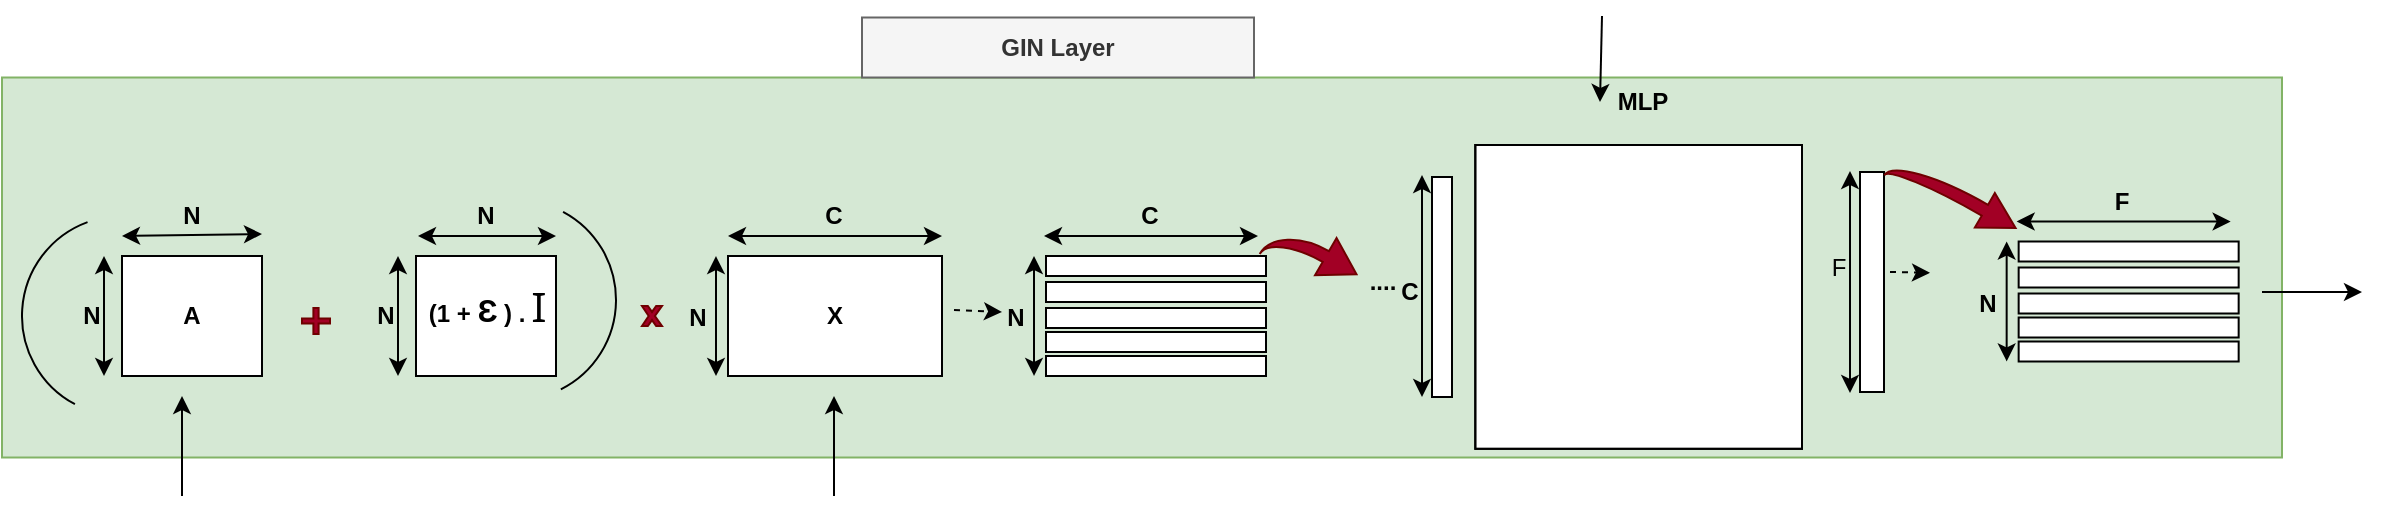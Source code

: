 <mxfile version="24.7.12">
  <diagram name="Page-1" id="WJgf06Pms1JpyzzCzn3s">
    <mxGraphModel dx="1257" dy="620" grid="1" gridSize="10" guides="1" tooltips="1" connect="1" arrows="1" fold="1" page="1" pageScale="1" pageWidth="850" pageHeight="1100" math="0" shadow="0">
      <root>
        <mxCell id="0" />
        <mxCell id="1" parent="0" />
        <mxCell id="GN1TAPZdaTHv4xHgaOf5-1" value="" style="rounded=0;whiteSpace=wrap;html=1;fillColor=#d5e8d4;strokeColor=#82b366;" vertex="1" parent="1">
          <mxGeometry x="40" y="100.75" width="1140" height="190" as="geometry" />
        </mxCell>
        <mxCell id="GN1TAPZdaTHv4xHgaOf5-7" value="" style="endArrow=classic;startArrow=classic;html=1;rounded=0;" edge="1" parent="1">
          <mxGeometry width="50" height="50" relative="1" as="geometry">
            <mxPoint x="248" y="180" as="sourcePoint" />
            <mxPoint x="317" y="180" as="targetPoint" />
          </mxGeometry>
        </mxCell>
        <mxCell id="GN1TAPZdaTHv4xHgaOf5-8" value="&lt;b&gt;N&lt;/b&gt;" style="text;html=1;align=center;verticalAlign=middle;whiteSpace=wrap;rounded=0;" vertex="1" parent="1">
          <mxGeometry x="267" y="160" width="30" height="20" as="geometry" />
        </mxCell>
        <mxCell id="GN1TAPZdaTHv4xHgaOf5-9" value="&lt;b&gt;N&lt;/b&gt;" style="text;html=1;align=center;verticalAlign=middle;whiteSpace=wrap;rounded=0;" vertex="1" parent="1">
          <mxGeometry x="217" y="210" width="30" height="20" as="geometry" />
        </mxCell>
        <mxCell id="GN1TAPZdaTHv4xHgaOf5-10" value="" style="endArrow=classic;startArrow=classic;html=1;rounded=0;" edge="1" parent="1">
          <mxGeometry width="50" height="50" relative="1" as="geometry">
            <mxPoint x="238" y="190" as="sourcePoint" />
            <mxPoint x="238" y="250" as="targetPoint" />
          </mxGeometry>
        </mxCell>
        <mxCell id="GN1TAPZdaTHv4xHgaOf5-11" value="" style="rounded=0;whiteSpace=wrap;html=1;" vertex="1" parent="1">
          <mxGeometry x="247" y="190" width="70" height="60" as="geometry" />
        </mxCell>
        <mxCell id="GN1TAPZdaTHv4xHgaOf5-12" value="" style="endArrow=classic;startArrow=classic;html=1;rounded=0;" edge="1" parent="1">
          <mxGeometry width="50" height="50" relative="1" as="geometry">
            <mxPoint x="403" y="180" as="sourcePoint" />
            <mxPoint x="510" y="180" as="targetPoint" />
          </mxGeometry>
        </mxCell>
        <mxCell id="GN1TAPZdaTHv4xHgaOf5-13" value="&lt;b&gt;C&lt;/b&gt;" style="text;html=1;align=center;verticalAlign=middle;whiteSpace=wrap;rounded=0;" vertex="1" parent="1">
          <mxGeometry x="441" y="160" width="30" height="20" as="geometry" />
        </mxCell>
        <mxCell id="GN1TAPZdaTHv4xHgaOf5-14" value="&lt;b&gt;X&lt;/b&gt;" style="rounded=0;whiteSpace=wrap;html=1;" vertex="1" parent="1">
          <mxGeometry x="403" y="190" width="107" height="60" as="geometry" />
        </mxCell>
        <mxCell id="GN1TAPZdaTHv4xHgaOf5-15" value="&lt;b&gt;N&lt;/b&gt;" style="text;html=1;align=center;verticalAlign=middle;whiteSpace=wrap;rounded=0;" vertex="1" parent="1">
          <mxGeometry x="373" y="211" width="30" height="20" as="geometry" />
        </mxCell>
        <mxCell id="GN1TAPZdaTHv4xHgaOf5-16" value="" style="endArrow=classic;startArrow=classic;html=1;rounded=0;" edge="1" parent="1">
          <mxGeometry width="50" height="50" relative="1" as="geometry">
            <mxPoint x="397" y="190.06" as="sourcePoint" />
            <mxPoint x="397" y="250" as="targetPoint" />
          </mxGeometry>
        </mxCell>
        <mxCell id="GN1TAPZdaTHv4xHgaOf5-18" value="" style="verticalLabelPosition=bottom;verticalAlign=top;html=1;shape=mxgraph.basic.x;fillColor=#a20025;fontColor=#ffffff;strokeColor=#6F0000;" vertex="1" parent="1">
          <mxGeometry x="360" y="215" width="10" height="10" as="geometry" />
        </mxCell>
        <mxCell id="GN1TAPZdaTHv4xHgaOf5-24" value="&lt;b&gt;GIN Layer&lt;/b&gt;" style="text;html=1;align=center;verticalAlign=middle;whiteSpace=wrap;rounded=0;fillColor=#f5f5f5;fontColor=#333333;strokeColor=#666666;" vertex="1" parent="1">
          <mxGeometry x="470" y="70.75" width="196" height="30" as="geometry" />
        </mxCell>
        <mxCell id="GN1TAPZdaTHv4xHgaOf5-29" value="" style="endArrow=classic;html=1;rounded=0;dashed=1;" edge="1" parent="1">
          <mxGeometry width="50" height="50" relative="1" as="geometry">
            <mxPoint x="516" y="217" as="sourcePoint" />
            <mxPoint x="540" y="218" as="targetPoint" />
          </mxGeometry>
        </mxCell>
        <mxCell id="GN1TAPZdaTHv4xHgaOf5-30" value="" style="shape=cross;whiteSpace=wrap;html=1;strokeColor=#6F0000;align=center;verticalAlign=top;fontFamily=Helvetica;fontSize=12;fontColor=#ffffff;fillColor=#a20025;" vertex="1" parent="1">
          <mxGeometry x="190" y="216" width="14" height="13" as="geometry" />
        </mxCell>
        <mxCell id="GN1TAPZdaTHv4xHgaOf5-31" value="" style="endArrow=classic;startArrow=classic;html=1;rounded=0;entryX=0.75;entryY=1;entryDx=0;entryDy=0;" edge="1" parent="1">
          <mxGeometry width="50" height="50" relative="1" as="geometry">
            <mxPoint x="100" y="180" as="sourcePoint" />
            <mxPoint x="169.5" y="179" as="targetPoint" />
            <Array as="points">
              <mxPoint x="170" y="179" />
            </Array>
          </mxGeometry>
        </mxCell>
        <mxCell id="GN1TAPZdaTHv4xHgaOf5-32" value="&lt;b&gt;N&lt;/b&gt;" style="text;html=1;align=center;verticalAlign=middle;whiteSpace=wrap;rounded=0;" vertex="1" parent="1">
          <mxGeometry x="120" y="160" width="30" height="20" as="geometry" />
        </mxCell>
        <mxCell id="GN1TAPZdaTHv4xHgaOf5-33" value="&lt;b&gt;N&lt;/b&gt;" style="text;html=1;align=center;verticalAlign=middle;whiteSpace=wrap;rounded=0;" vertex="1" parent="1">
          <mxGeometry x="70" y="210" width="30" height="20" as="geometry" />
        </mxCell>
        <mxCell id="GN1TAPZdaTHv4xHgaOf5-34" value="" style="endArrow=classic;startArrow=classic;html=1;rounded=0;" edge="1" parent="1">
          <mxGeometry width="50" height="50" relative="1" as="geometry">
            <mxPoint x="91" y="190" as="sourcePoint" />
            <mxPoint x="91" y="250" as="targetPoint" />
          </mxGeometry>
        </mxCell>
        <mxCell id="GN1TAPZdaTHv4xHgaOf5-35" value="&lt;b&gt;A&lt;/b&gt;" style="rounded=0;whiteSpace=wrap;html=1;" vertex="1" parent="1">
          <mxGeometry x="100" y="190" width="70" height="60" as="geometry" />
        </mxCell>
        <mxCell id="GN1TAPZdaTHv4xHgaOf5-36" value="" style="endArrow=classic;html=1;rounded=0;entryX=0;entryY=0.75;entryDx=0;entryDy=0;" edge="1" parent="1">
          <mxGeometry width="50" height="50" relative="1" as="geometry">
            <mxPoint x="130" y="310" as="sourcePoint" />
            <mxPoint x="130" y="260" as="targetPoint" />
          </mxGeometry>
        </mxCell>
        <mxCell id="GN1TAPZdaTHv4xHgaOf5-39" value="" style="verticalLabelPosition=bottom;verticalAlign=top;html=1;shape=mxgraph.basic.arc;startAngle=0.578;endAngle=0.944;" vertex="1" parent="1">
          <mxGeometry x="50" y="170" width="100" height="100" as="geometry" />
        </mxCell>
        <mxCell id="GN1TAPZdaTHv4xHgaOf5-40" value="" style="verticalLabelPosition=bottom;verticalAlign=top;html=1;shape=mxgraph.basic.arc;startAngle=0.578;endAngle=0.926;rotation=-180;" vertex="1" parent="1">
          <mxGeometry x="247" y="162" width="100" height="100" as="geometry" />
        </mxCell>
        <mxCell id="GN1TAPZdaTHv4xHgaOf5-41" value="&lt;b&gt;(1 +&amp;nbsp;&lt;/b&gt;&lt;a style=&quot;text-decoration-line: none; background: none rgb(255, 255, 255); border-radius: 2px; overflow-wrap: break-word; font-family: sans-serif; font-size: 16px; text-align: start; text-wrap: wrap;&quot; title=&quot;Latin epsilon&quot; href=&quot;https://en.wikipedia.org/wiki/Latin_epsilon&quot;&gt;&lt;b&gt;&lt;font color=&quot;#000000&quot;&gt;Ɛ&lt;/font&gt;&lt;/b&gt;&lt;/a&gt;&lt;b&gt;&amp;nbsp;) .&amp;nbsp;&lt;/b&gt;&lt;h3 class=&quot;LC20lb MBeuO DKV0Md&quot; style=&quot;font-weight: 400; margin: 18px 0px 3px; padding: 5px 0px 0px; font-size: 20px; line-height: 1.3; display: inline-block;&quot;&gt;&lt;font color=&quot;#000000&quot;&gt;Ɪ&lt;/font&gt;&lt;/h3&gt;" style="text;html=1;align=center;verticalAlign=middle;resizable=0;points=[];autosize=1;strokeColor=none;fillColor=none;" vertex="1" parent="1">
          <mxGeometry x="237" y="170" width="90" height="70" as="geometry" />
        </mxCell>
        <mxCell id="GN1TAPZdaTHv4xHgaOf5-45" value="" style="rounded=0;whiteSpace=wrap;html=1;" vertex="1" parent="1">
          <mxGeometry x="562" y="190" width="110" height="10" as="geometry" />
        </mxCell>
        <mxCell id="GN1TAPZdaTHv4xHgaOf5-46" value="" style="rounded=0;whiteSpace=wrap;html=1;" vertex="1" parent="1">
          <mxGeometry x="562" y="203" width="110" height="10" as="geometry" />
        </mxCell>
        <mxCell id="GN1TAPZdaTHv4xHgaOf5-47" value="" style="rounded=0;whiteSpace=wrap;html=1;" vertex="1" parent="1">
          <mxGeometry x="562" y="216" width="110" height="10" as="geometry" />
        </mxCell>
        <mxCell id="GN1TAPZdaTHv4xHgaOf5-48" value="" style="rounded=0;whiteSpace=wrap;html=1;" vertex="1" parent="1">
          <mxGeometry x="562" y="228" width="110" height="10" as="geometry" />
        </mxCell>
        <mxCell id="GN1TAPZdaTHv4xHgaOf5-49" value="" style="rounded=0;whiteSpace=wrap;html=1;" vertex="1" parent="1">
          <mxGeometry x="562" y="240" width="110" height="10" as="geometry" />
        </mxCell>
        <mxCell id="GN1TAPZdaTHv4xHgaOf5-50" value="&lt;b&gt;N&lt;/b&gt;" style="text;html=1;align=center;verticalAlign=middle;whiteSpace=wrap;rounded=0;" vertex="1" parent="1">
          <mxGeometry x="532" y="210.94" width="30" height="20" as="geometry" />
        </mxCell>
        <mxCell id="GN1TAPZdaTHv4xHgaOf5-51" value="" style="endArrow=classic;startArrow=classic;html=1;rounded=0;" edge="1" parent="1">
          <mxGeometry width="50" height="50" relative="1" as="geometry">
            <mxPoint x="556" y="190" as="sourcePoint" />
            <mxPoint x="556" y="249.94" as="targetPoint" />
          </mxGeometry>
        </mxCell>
        <mxCell id="GN1TAPZdaTHv4xHgaOf5-52" value="" style="endArrow=classic;startArrow=classic;html=1;rounded=0;" edge="1" parent="1">
          <mxGeometry width="50" height="50" relative="1" as="geometry">
            <mxPoint x="561" y="180" as="sourcePoint" />
            <mxPoint x="668" y="180" as="targetPoint" />
          </mxGeometry>
        </mxCell>
        <mxCell id="GN1TAPZdaTHv4xHgaOf5-53" value="&lt;b&gt;C&lt;/b&gt;" style="text;html=1;align=center;verticalAlign=middle;whiteSpace=wrap;rounded=0;" vertex="1" parent="1">
          <mxGeometry x="599" y="160" width="30" height="20" as="geometry" />
        </mxCell>
        <mxCell id="GN1TAPZdaTHv4xHgaOf5-58" value="" style="rounded=0;whiteSpace=wrap;html=1;rotation=90;" vertex="1" parent="1">
          <mxGeometry x="705" y="200.5" width="110" height="10" as="geometry" />
        </mxCell>
        <mxCell id="GN1TAPZdaTHv4xHgaOf5-60" value="" style="endArrow=classic;startArrow=classic;html=1;rounded=0;" edge="1" parent="1">
          <mxGeometry width="50" height="50" relative="1" as="geometry">
            <mxPoint x="750" y="149.5" as="sourcePoint" />
            <mxPoint x="750" y="260.5" as="targetPoint" />
          </mxGeometry>
        </mxCell>
        <mxCell id="GN1TAPZdaTHv4xHgaOf5-61" value="&lt;b&gt;C&lt;/b&gt;" style="text;html=1;align=center;verticalAlign=middle;whiteSpace=wrap;rounded=0;" vertex="1" parent="1">
          <mxGeometry x="729" y="198" width="30" height="20" as="geometry" />
        </mxCell>
        <mxCell id="GN1TAPZdaTHv4xHgaOf5-62" value="&lt;b&gt;....&lt;/b&gt;" style="text;html=1;align=center;verticalAlign=middle;resizable=0;points=[];autosize=1;strokeColor=none;fillColor=none;" vertex="1" parent="1">
          <mxGeometry x="710" y="188" width="40" height="30" as="geometry" />
        </mxCell>
        <mxCell id="GN1TAPZdaTHv4xHgaOf5-63" value="" style="endArrow=classic;html=1;rounded=0;entryX=0;entryY=0.75;entryDx=0;entryDy=0;" edge="1" parent="1">
          <mxGeometry width="50" height="50" relative="1" as="geometry">
            <mxPoint x="456" y="310" as="sourcePoint" />
            <mxPoint x="456" y="260" as="targetPoint" />
          </mxGeometry>
        </mxCell>
        <mxCell id="GN1TAPZdaTHv4xHgaOf5-64" value="" style="html=1;shadow=0;dashed=0;align=center;verticalAlign=middle;shape=mxgraph.arrows2.jumpInArrow;dy=3.11;dx=17.73;arrowHead=21.52;rotation=30;fillColor=#a20025;fontColor=#ffffff;strokeColor=#6F0000;" vertex="1" parent="1">
          <mxGeometry x="672.23" y="176.32" width="47.01" height="26.16" as="geometry" />
        </mxCell>
        <mxCell id="GN1TAPZdaTHv4xHgaOf5-65" value="&lt;b&gt;MLP&lt;/b&gt;" style="text;html=1;align=center;verticalAlign=middle;resizable=0;points=[];autosize=1;strokeColor=none;fillColor=none;" vertex="1" parent="1">
          <mxGeometry x="835" y="98" width="50" height="30" as="geometry" />
        </mxCell>
        <mxCell id="GN1TAPZdaTHv4xHgaOf5-66" value="" style="endArrow=classic;html=1;rounded=0;entryX=0;entryY=1;entryDx=0;entryDy=0;dashed=1;" edge="1" parent="1">
          <mxGeometry width="50" height="50" relative="1" as="geometry">
            <mxPoint x="984" y="198" as="sourcePoint" />
            <mxPoint x="1004.0" y="198.4" as="targetPoint" />
          </mxGeometry>
        </mxCell>
        <mxCell id="GN1TAPZdaTHv4xHgaOf5-79" value="" style="rounded=0;whiteSpace=wrap;html=1;rotation=90;" vertex="1" parent="1">
          <mxGeometry x="920" y="197" width="110" height="12" as="geometry" />
        </mxCell>
        <mxCell id="GN1TAPZdaTHv4xHgaOf5-80" value="" style="endArrow=classic;startArrow=classic;html=1;rounded=0;" edge="1" parent="1">
          <mxGeometry width="50" height="50" relative="1" as="geometry">
            <mxPoint x="964" y="147.5" as="sourcePoint" />
            <mxPoint x="964" y="258.5" as="targetPoint" />
          </mxGeometry>
        </mxCell>
        <mxCell id="GN1TAPZdaTHv4xHgaOf5-82" value="" style="html=1;shadow=0;dashed=0;align=center;verticalAlign=middle;shape=mxgraph.arrows2.jumpInArrow;dy=3.11;dx=17.73;arrowHead=21.52;rotation=30;fillColor=#a20025;fontColor=#ffffff;strokeColor=#6F0000;" vertex="1" parent="1">
          <mxGeometry x="981.47" y="148.5" width="70" height="20" as="geometry" />
        </mxCell>
        <mxCell id="GN1TAPZdaTHv4xHgaOf5-84" value="F" style="text;html=1;align=center;verticalAlign=middle;resizable=0;points=[];autosize=1;strokeColor=none;fillColor=none;" vertex="1" parent="1">
          <mxGeometry x="943.33" y="180.75" width="30" height="30" as="geometry" />
        </mxCell>
        <mxCell id="GN1TAPZdaTHv4xHgaOf5-85" value="" style="rounded=0;whiteSpace=wrap;html=1;" vertex="1" parent="1">
          <mxGeometry x="1048.33" y="182.75" width="110" height="10" as="geometry" />
        </mxCell>
        <mxCell id="GN1TAPZdaTHv4xHgaOf5-86" value="" style="rounded=0;whiteSpace=wrap;html=1;" vertex="1" parent="1">
          <mxGeometry x="1048.33" y="195.75" width="110" height="10" as="geometry" />
        </mxCell>
        <mxCell id="GN1TAPZdaTHv4xHgaOf5-87" value="" style="rounded=0;whiteSpace=wrap;html=1;" vertex="1" parent="1">
          <mxGeometry x="1048.33" y="208.75" width="110" height="10" as="geometry" />
        </mxCell>
        <mxCell id="GN1TAPZdaTHv4xHgaOf5-88" value="" style="rounded=0;whiteSpace=wrap;html=1;" vertex="1" parent="1">
          <mxGeometry x="1048.33" y="220.75" width="110" height="10" as="geometry" />
        </mxCell>
        <mxCell id="GN1TAPZdaTHv4xHgaOf5-89" value="" style="rounded=0;whiteSpace=wrap;html=1;" vertex="1" parent="1">
          <mxGeometry x="1048.33" y="232.75" width="110" height="10" as="geometry" />
        </mxCell>
        <mxCell id="GN1TAPZdaTHv4xHgaOf5-90" value="&lt;b&gt;N&lt;/b&gt;" style="text;html=1;align=center;verticalAlign=middle;whiteSpace=wrap;rounded=0;" vertex="1" parent="1">
          <mxGeometry x="1018.33" y="203.69" width="30" height="20" as="geometry" />
        </mxCell>
        <mxCell id="GN1TAPZdaTHv4xHgaOf5-91" value="" style="endArrow=classic;startArrow=classic;html=1;rounded=0;" edge="1" parent="1">
          <mxGeometry width="50" height="50" relative="1" as="geometry">
            <mxPoint x="1042.33" y="182.75" as="sourcePoint" />
            <mxPoint x="1042.33" y="242.69" as="targetPoint" />
          </mxGeometry>
        </mxCell>
        <mxCell id="GN1TAPZdaTHv4xHgaOf5-92" value="" style="endArrow=classic;startArrow=classic;html=1;rounded=0;" edge="1" parent="1">
          <mxGeometry width="50" height="50" relative="1" as="geometry">
            <mxPoint x="1047.33" y="172.75" as="sourcePoint" />
            <mxPoint x="1154.33" y="172.75" as="targetPoint" />
          </mxGeometry>
        </mxCell>
        <mxCell id="GN1TAPZdaTHv4xHgaOf5-93" value="&lt;b&gt;F&lt;/b&gt;" style="text;html=1;align=center;verticalAlign=middle;whiteSpace=wrap;rounded=0;" vertex="1" parent="1">
          <mxGeometry x="1085.33" y="152.75" width="30" height="20" as="geometry" />
        </mxCell>
        <mxCell id="GN1TAPZdaTHv4xHgaOf5-95" value="" style="endArrow=classic;html=1;rounded=0;entryX=0.32;entryY=0.033;entryDx=0;entryDy=0;entryPerimeter=0;" edge="1" parent="1">
          <mxGeometry width="50" height="50" relative="1" as="geometry">
            <mxPoint x="840" y="70" as="sourcePoint" />
            <mxPoint x="839" y="112.99" as="targetPoint" />
          </mxGeometry>
        </mxCell>
        <mxCell id="GN1TAPZdaTHv4xHgaOf5-98" value="" style="endArrow=classic;html=1;rounded=0;" edge="1" parent="1">
          <mxGeometry width="50" height="50" relative="1" as="geometry">
            <mxPoint x="1170" y="208" as="sourcePoint" />
            <mxPoint x="1220" y="208" as="targetPoint" />
          </mxGeometry>
        </mxCell>
        <mxCell id="GN1TAPZdaTHv4xHgaOf5-57" value="" style="shape=image;verticalLabelPosition=bottom;labelBackgroundColor=default;verticalAlign=top;aspect=fixed;imageAspect=0;image=https://www.researchgate.net/publication/337961028/figure/fig2/AS:836923862040577@1576549606324/Schematic-diagram-of-multilayer-perceptron.png;container=0;imageBackground=default;imageBorder=default;shadow=0;" vertex="1" parent="1">
          <mxGeometry x="776.66" y="134.5" width="163.34" height="151.91" as="geometry" />
        </mxCell>
      </root>
    </mxGraphModel>
  </diagram>
</mxfile>
